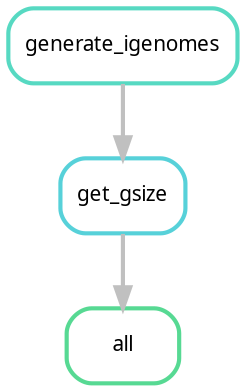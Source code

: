 digraph snakemake_dag {
    graph[bgcolor=white, margin=0];
    node[shape=box, style=rounded, fontname=sans,                 fontsize=10, penwidth=2];
    edge[penwidth=2, color=grey];
	0[label = "get_gsize", color = "0.51 0.6 0.85", style="rounded"];
	1[label = "generate_igenomes", color = "0.47 0.6 0.85", style="rounded"];
	2[label = "all", color = "0.41 0.6 0.85", style="rounded"];
	1 -> 0
	0 -> 2
}            
